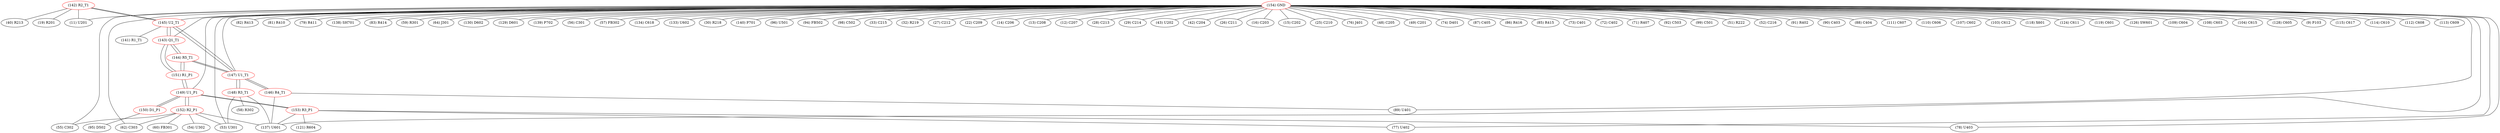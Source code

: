 graph {
	142 [label="(142) R2_T1" color=red]
	40 [label="(40) R213"]
	11 [label="(11) U201"]
	19 [label="(19) R201"]
	145 [label="(145) U2_T1"]
	143 [label="(143) Q1_T1" color=red]
	145 [label="(145) U2_T1"]
	151 [label="(151) R1_P1"]
	144 [label="(144) R5_T1"]
	144 [label="(144) R5_T1" color=red]
	147 [label="(147) U1_T1"]
	151 [label="(151) R1_P1"]
	143 [label="(143) Q1_T1"]
	145 [label="(145) U2_T1" color=red]
	142 [label="(142) R2_T1"]
	147 [label="(147) U1_T1"]
	141 [label="(141) R1_T1"]
	143 [label="(143) Q1_T1"]
	146 [label="(146) R4_T1" color=red]
	137 [label="(137) U601"]
	89 [label="(89) U401"]
	147 [label="(147) U1_T1"]
	147 [label="(147) U1_T1" color=red]
	148 [label="(148) R3_T1"]
	146 [label="(146) R4_T1"]
	145 [label="(145) U2_T1"]
	144 [label="(144) R5_T1"]
	148 [label="(148) R3_T1" color=red]
	53 [label="(53) U301"]
	137 [label="(137) U601"]
	58 [label="(58) R302"]
	147 [label="(147) U1_T1"]
	149 [label="(149) U1_P1" color=red]
	150 [label="(150) D1_P1"]
	152 [label="(152) R2_P1"]
	153 [label="(153) R3_P1"]
	151 [label="(151) R1_P1"]
	150 [label="(150) D1_P1" color=red]
	95 [label="(95) D502"]
	149 [label="(149) U1_P1"]
	151 [label="(151) R1_P1" color=red]
	144 [label="(144) R5_T1"]
	143 [label="(143) Q1_T1"]
	149 [label="(149) U1_P1"]
	152 [label="(152) R2_P1" color=red]
	53 [label="(53) U301"]
	60 [label="(60) FB301"]
	55 [label="(55) C302"]
	54 [label="(54) U302"]
	62 [label="(62) C303"]
	137 [label="(137) U601"]
	149 [label="(149) U1_P1"]
	153 [label="(153) R3_P1" color=red]
	77 [label="(77) U402"]
	121 [label="(121) R604"]
	137 [label="(137) U601"]
	78 [label="(78) U403"]
	149 [label="(149) U1_P1"]
	154 [label="(154) GND" color=red]
	82 [label="(82) R413"]
	81 [label="(81) R410"]
	79 [label="(79) R411"]
	78 [label="(78) U403"]
	138 [label="(138) SH701"]
	83 [label="(83) R414"]
	59 [label="(59) R301"]
	62 [label="(62) C303"]
	137 [label="(137) U601"]
	64 [label="(64) J301"]
	130 [label="(130) D602"]
	129 [label="(129) D601"]
	55 [label="(55) C302"]
	139 [label="(139) P702"]
	56 [label="(56) C301"]
	57 [label="(57) FB302"]
	53 [label="(53) U301"]
	134 [label="(134) C618"]
	133 [label="(133) U602"]
	30 [label="(30) R218"]
	140 [label="(140) P701"]
	96 [label="(96) U501"]
	94 [label="(94) FB502"]
	98 [label="(98) C502"]
	33 [label="(33) C215"]
	32 [label="(32) R219"]
	27 [label="(27) C212"]
	22 [label="(22) C209"]
	11 [label="(11) U201"]
	14 [label="(14) C206"]
	13 [label="(13) C208"]
	12 [label="(12) C207"]
	28 [label="(28) C213"]
	29 [label="(29) C214"]
	43 [label="(43) U202"]
	42 [label="(42) C204"]
	26 [label="(26) C211"]
	16 [label="(16) C203"]
	15 [label="(15) C202"]
	25 [label="(25) C210"]
	77 [label="(77) U402"]
	76 [label="(76) J401"]
	48 [label="(48) C205"]
	49 [label="(49) C201"]
	74 [label="(74) D401"]
	87 [label="(87) C405"]
	86 [label="(86) R416"]
	85 [label="(85) R415"]
	73 [label="(73) C401"]
	72 [label="(72) C402"]
	71 [label="(71) R407"]
	92 [label="(92) C503"]
	99 [label="(99) C501"]
	51 [label="(51) R222"]
	52 [label="(52) C216"]
	91 [label="(91) R402"]
	90 [label="(90) C403"]
	89 [label="(89) U401"]
	88 [label="(88) C404"]
	111 [label="(111) C607"]
	110 [label="(110) C606"]
	107 [label="(107) C602"]
	103 [label="(103) C612"]
	118 [label="(118) X601"]
	124 [label="(124) C611"]
	119 [label="(119) C601"]
	126 [label="(126) SW601"]
	109 [label="(109) C604"]
	108 [label="(108) C603"]
	104 [label="(104) C615"]
	128 [label="(128) C605"]
	9 [label="(9) P103"]
	115 [label="(115) C617"]
	114 [label="(114) C610"]
	112 [label="(112) C608"]
	113 [label="(113) C609"]
	143 [label="(143) Q1_T1"]
	145 [label="(145) U2_T1"]
	147 [label="(147) U1_T1"]
	149 [label="(149) U1_P1"]
	142 -- 40
	142 -- 11
	142 -- 19
	142 -- 145
	143 -- 145
	143 -- 151
	143 -- 144
	144 -- 147
	144 -- 151
	144 -- 143
	145 -- 142
	145 -- 147
	145 -- 141
	145 -- 143
	146 -- 137
	146 -- 89
	146 -- 147
	147 -- 148
	147 -- 146
	147 -- 145
	147 -- 144
	148 -- 53
	148 -- 137
	148 -- 58
	148 -- 147
	149 -- 150
	149 -- 152
	149 -- 153
	149 -- 151
	150 -- 95
	150 -- 149
	151 -- 144
	151 -- 143
	151 -- 149
	152 -- 53
	152 -- 60
	152 -- 55
	152 -- 54
	152 -- 62
	152 -- 137
	152 -- 149
	153 -- 77
	153 -- 121
	153 -- 137
	153 -- 78
	153 -- 149
	154 -- 82
	154 -- 81
	154 -- 79
	154 -- 78
	154 -- 138
	154 -- 83
	154 -- 59
	154 -- 62
	154 -- 137
	154 -- 64
	154 -- 130
	154 -- 129
	154 -- 55
	154 -- 139
	154 -- 56
	154 -- 57
	154 -- 53
	154 -- 134
	154 -- 133
	154 -- 30
	154 -- 140
	154 -- 96
	154 -- 94
	154 -- 98
	154 -- 33
	154 -- 32
	154 -- 27
	154 -- 22
	154 -- 11
	154 -- 14
	154 -- 13
	154 -- 12
	154 -- 28
	154 -- 29
	154 -- 43
	154 -- 42
	154 -- 26
	154 -- 16
	154 -- 15
	154 -- 25
	154 -- 77
	154 -- 76
	154 -- 48
	154 -- 49
	154 -- 74
	154 -- 87
	154 -- 86
	154 -- 85
	154 -- 73
	154 -- 72
	154 -- 71
	154 -- 92
	154 -- 99
	154 -- 51
	154 -- 52
	154 -- 91
	154 -- 90
	154 -- 89
	154 -- 88
	154 -- 111
	154 -- 110
	154 -- 107
	154 -- 103
	154 -- 118
	154 -- 124
	154 -- 119
	154 -- 126
	154 -- 109
	154 -- 108
	154 -- 104
	154 -- 128
	154 -- 9
	154 -- 115
	154 -- 114
	154 -- 112
	154 -- 113
	154 -- 143
	154 -- 145
	154 -- 147
	154 -- 149
}